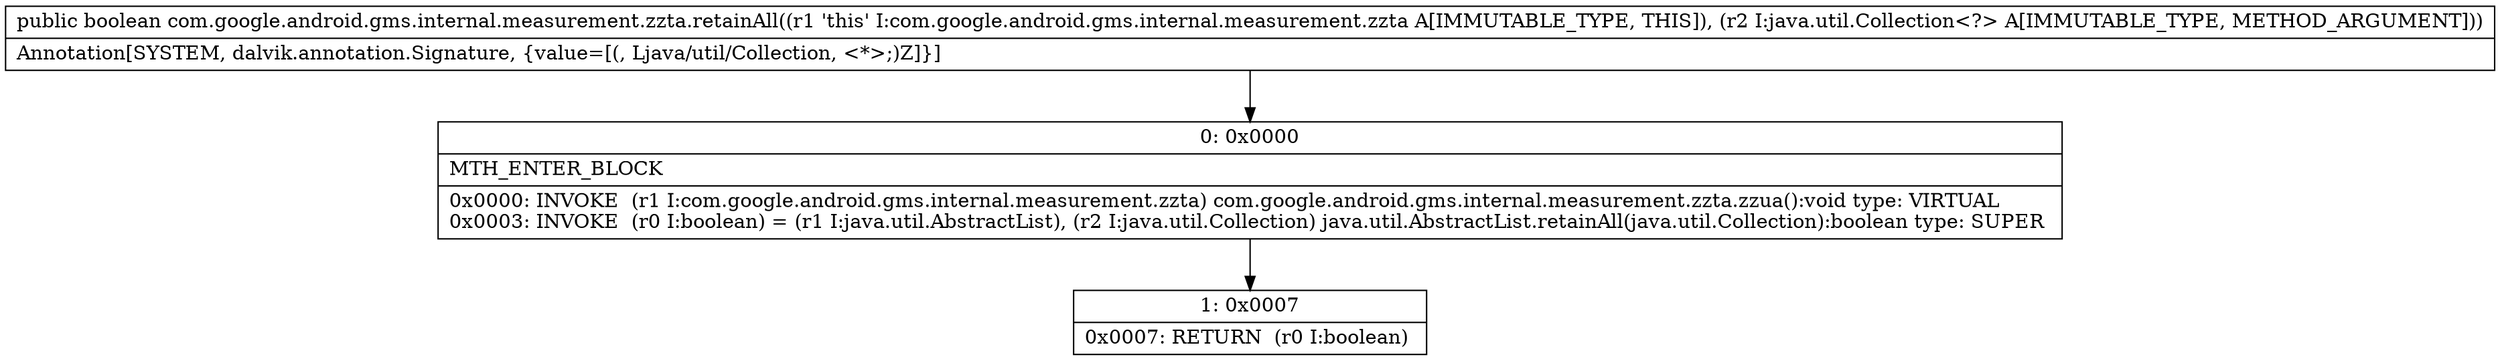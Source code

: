 digraph "CFG forcom.google.android.gms.internal.measurement.zzta.retainAll(Ljava\/util\/Collection;)Z" {
Node_0 [shape=record,label="{0\:\ 0x0000|MTH_ENTER_BLOCK\l|0x0000: INVOKE  (r1 I:com.google.android.gms.internal.measurement.zzta) com.google.android.gms.internal.measurement.zzta.zzua():void type: VIRTUAL \l0x0003: INVOKE  (r0 I:boolean) = (r1 I:java.util.AbstractList), (r2 I:java.util.Collection) java.util.AbstractList.retainAll(java.util.Collection):boolean type: SUPER \l}"];
Node_1 [shape=record,label="{1\:\ 0x0007|0x0007: RETURN  (r0 I:boolean) \l}"];
MethodNode[shape=record,label="{public boolean com.google.android.gms.internal.measurement.zzta.retainAll((r1 'this' I:com.google.android.gms.internal.measurement.zzta A[IMMUTABLE_TYPE, THIS]), (r2 I:java.util.Collection\<?\> A[IMMUTABLE_TYPE, METHOD_ARGUMENT]))  | Annotation[SYSTEM, dalvik.annotation.Signature, \{value=[(, Ljava\/util\/Collection, \<*\>;)Z]\}]\l}"];
MethodNode -> Node_0;
Node_0 -> Node_1;
}

